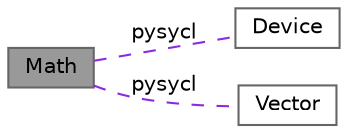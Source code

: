 digraph "Math"
{
 // INTERACTIVE_SVG=YES
 // LATEX_PDF_SIZE
  bgcolor="transparent";
  edge [fontname=Helvetica,fontsize=10,labelfontname=Helvetica,labelfontsize=10];
  node [fontname=Helvetica,fontsize=10,shape=box,height=0.2,width=0.4];
  rankdir=LR;
  Node2 [id="Node000002",label="Device",height=0.2,width=0.4,color="grey40", fillcolor="white", style="filled",URL="$group___device.html",tooltip=" "];
  Node1 [id="Node000001",label="Math",height=0.2,width=0.4,color="gray40", fillcolor="grey60", style="filled", fontcolor="black",tooltip=" "];
  Node3 [id="Node000003",label="Vector",height=0.2,width=0.4,color="grey40", fillcolor="white", style="filled",URL="$group___vector.html",tooltip=" "];
  Node1->Node2 [shape=plaintext, label="pysycl", color="blueviolet", dir="none", style="dashed"];
  Node1->Node3 [shape=plaintext, label="pysycl", color="blueviolet", dir="none", style="dashed"];
}
